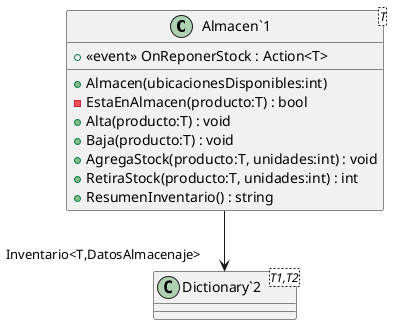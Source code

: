 @startuml
class "Almacen`1"<T> {
    +  <<event>> OnReponerStock : Action<T> 
    + Almacen(ubicacionesDisponibles:int)
    - EstaEnAlmacen(producto:T) : bool
    + Alta(producto:T) : void
    + Baja(producto:T) : void
    + AgregaStock(producto:T, unidades:int) : void
    + RetiraStock(producto:T, unidades:int) : int
    + ResumenInventario() : string
}
class "Dictionary`2"<T1,T2> {
}
"Almacen`1" --> "Inventario<T,DatosAlmacenaje>" "Dictionary`2"
@enduml
